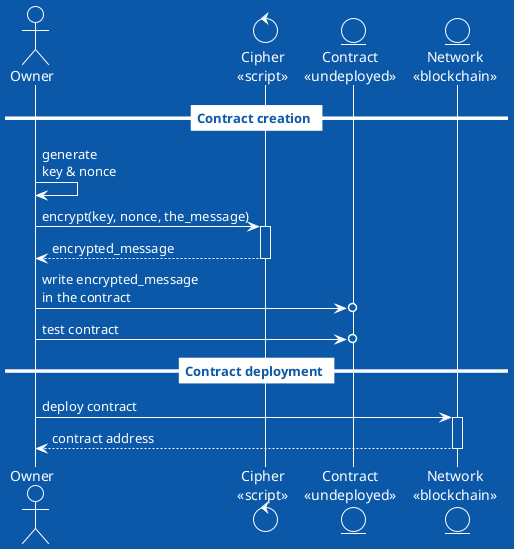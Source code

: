 @startuml
!theme amiga
'autonumber
actor       Owner           as o
control     "Cipher\n<<script>>"   as cipher
entity      "Contract\n<<undeployed>>"       as contract
entity      "Network\n<<blockchain>>"         as net

== Contract creation ==
o -> o : generate\nkey & nonce
o -> cipher : encrypt(key, nonce, the_message)
activate cipher
cipher --> o : encrypted_message
deactivate cipher
o ->o contract : write encrypted_message\nin the contract
o ->o contract : test contract

== Contract deployment ==

o -> net : deploy contract
activate net
net --> o : contract address
deactivate net
@enduml
